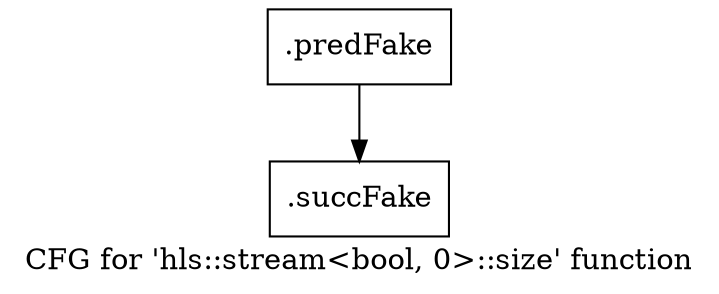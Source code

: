 digraph "CFG for 'hls::stream\<bool, 0\>::size' function" {
	label="CFG for 'hls::stream\<bool, 0\>::size' function";

	Node0x586bcf0 [shape=record,filename="",linenumber="",label="{.predFake}"];
	Node0x586bcf0 -> Node0x60c0ed0[ callList="" memoryops="" filename="/mnt/xilinx/Vitis_HLS/2021.2/include/hls_stream_thread_unsafe.h" execusionnum="4"];
	Node0x60c0ed0 [shape=record,filename="/mnt/xilinx/Vitis_HLS/2021.2/include/hls_stream_thread_unsafe.h",linenumber="405",label="{.succFake}"];
}
